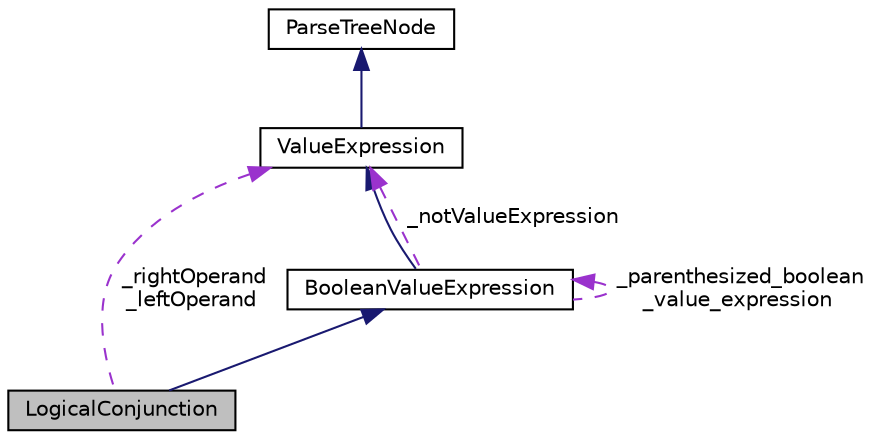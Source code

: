 digraph "LogicalConjunction"
{
  edge [fontname="Helvetica",fontsize="10",labelfontname="Helvetica",labelfontsize="10"];
  node [fontname="Helvetica",fontsize="10",shape=record];
  Node4 [label="LogicalConjunction",height=0.2,width=0.4,color="black", fillcolor="grey75", style="filled", fontcolor="black"];
  Node5 -> Node4 [dir="back",color="midnightblue",fontsize="10",style="solid",fontname="Helvetica"];
  Node5 [label="BooleanValueExpression",height=0.2,width=0.4,color="black", fillcolor="white", style="filled",URL="$classBooleanValueExpression.html"];
  Node6 -> Node5 [dir="back",color="midnightblue",fontsize="10",style="solid",fontname="Helvetica"];
  Node6 [label="ValueExpression",height=0.2,width=0.4,color="black", fillcolor="white", style="filled",URL="$classValueExpression.html"];
  Node7 -> Node6 [dir="back",color="midnightblue",fontsize="10",style="solid",fontname="Helvetica"];
  Node7 [label="ParseTreeNode",height=0.2,width=0.4,color="black", fillcolor="white", style="filled",URL="$classParseTreeNode.html"];
  Node6 -> Node5 [dir="back",color="darkorchid3",fontsize="10",style="dashed",label=" _notValueExpression" ,fontname="Helvetica"];
  Node5 -> Node5 [dir="back",color="darkorchid3",fontsize="10",style="dashed",label=" _parenthesized_boolean\l_value_expression" ,fontname="Helvetica"];
  Node6 -> Node4 [dir="back",color="darkorchid3",fontsize="10",style="dashed",label=" _rightOperand\n_leftOperand" ,fontname="Helvetica"];
}
